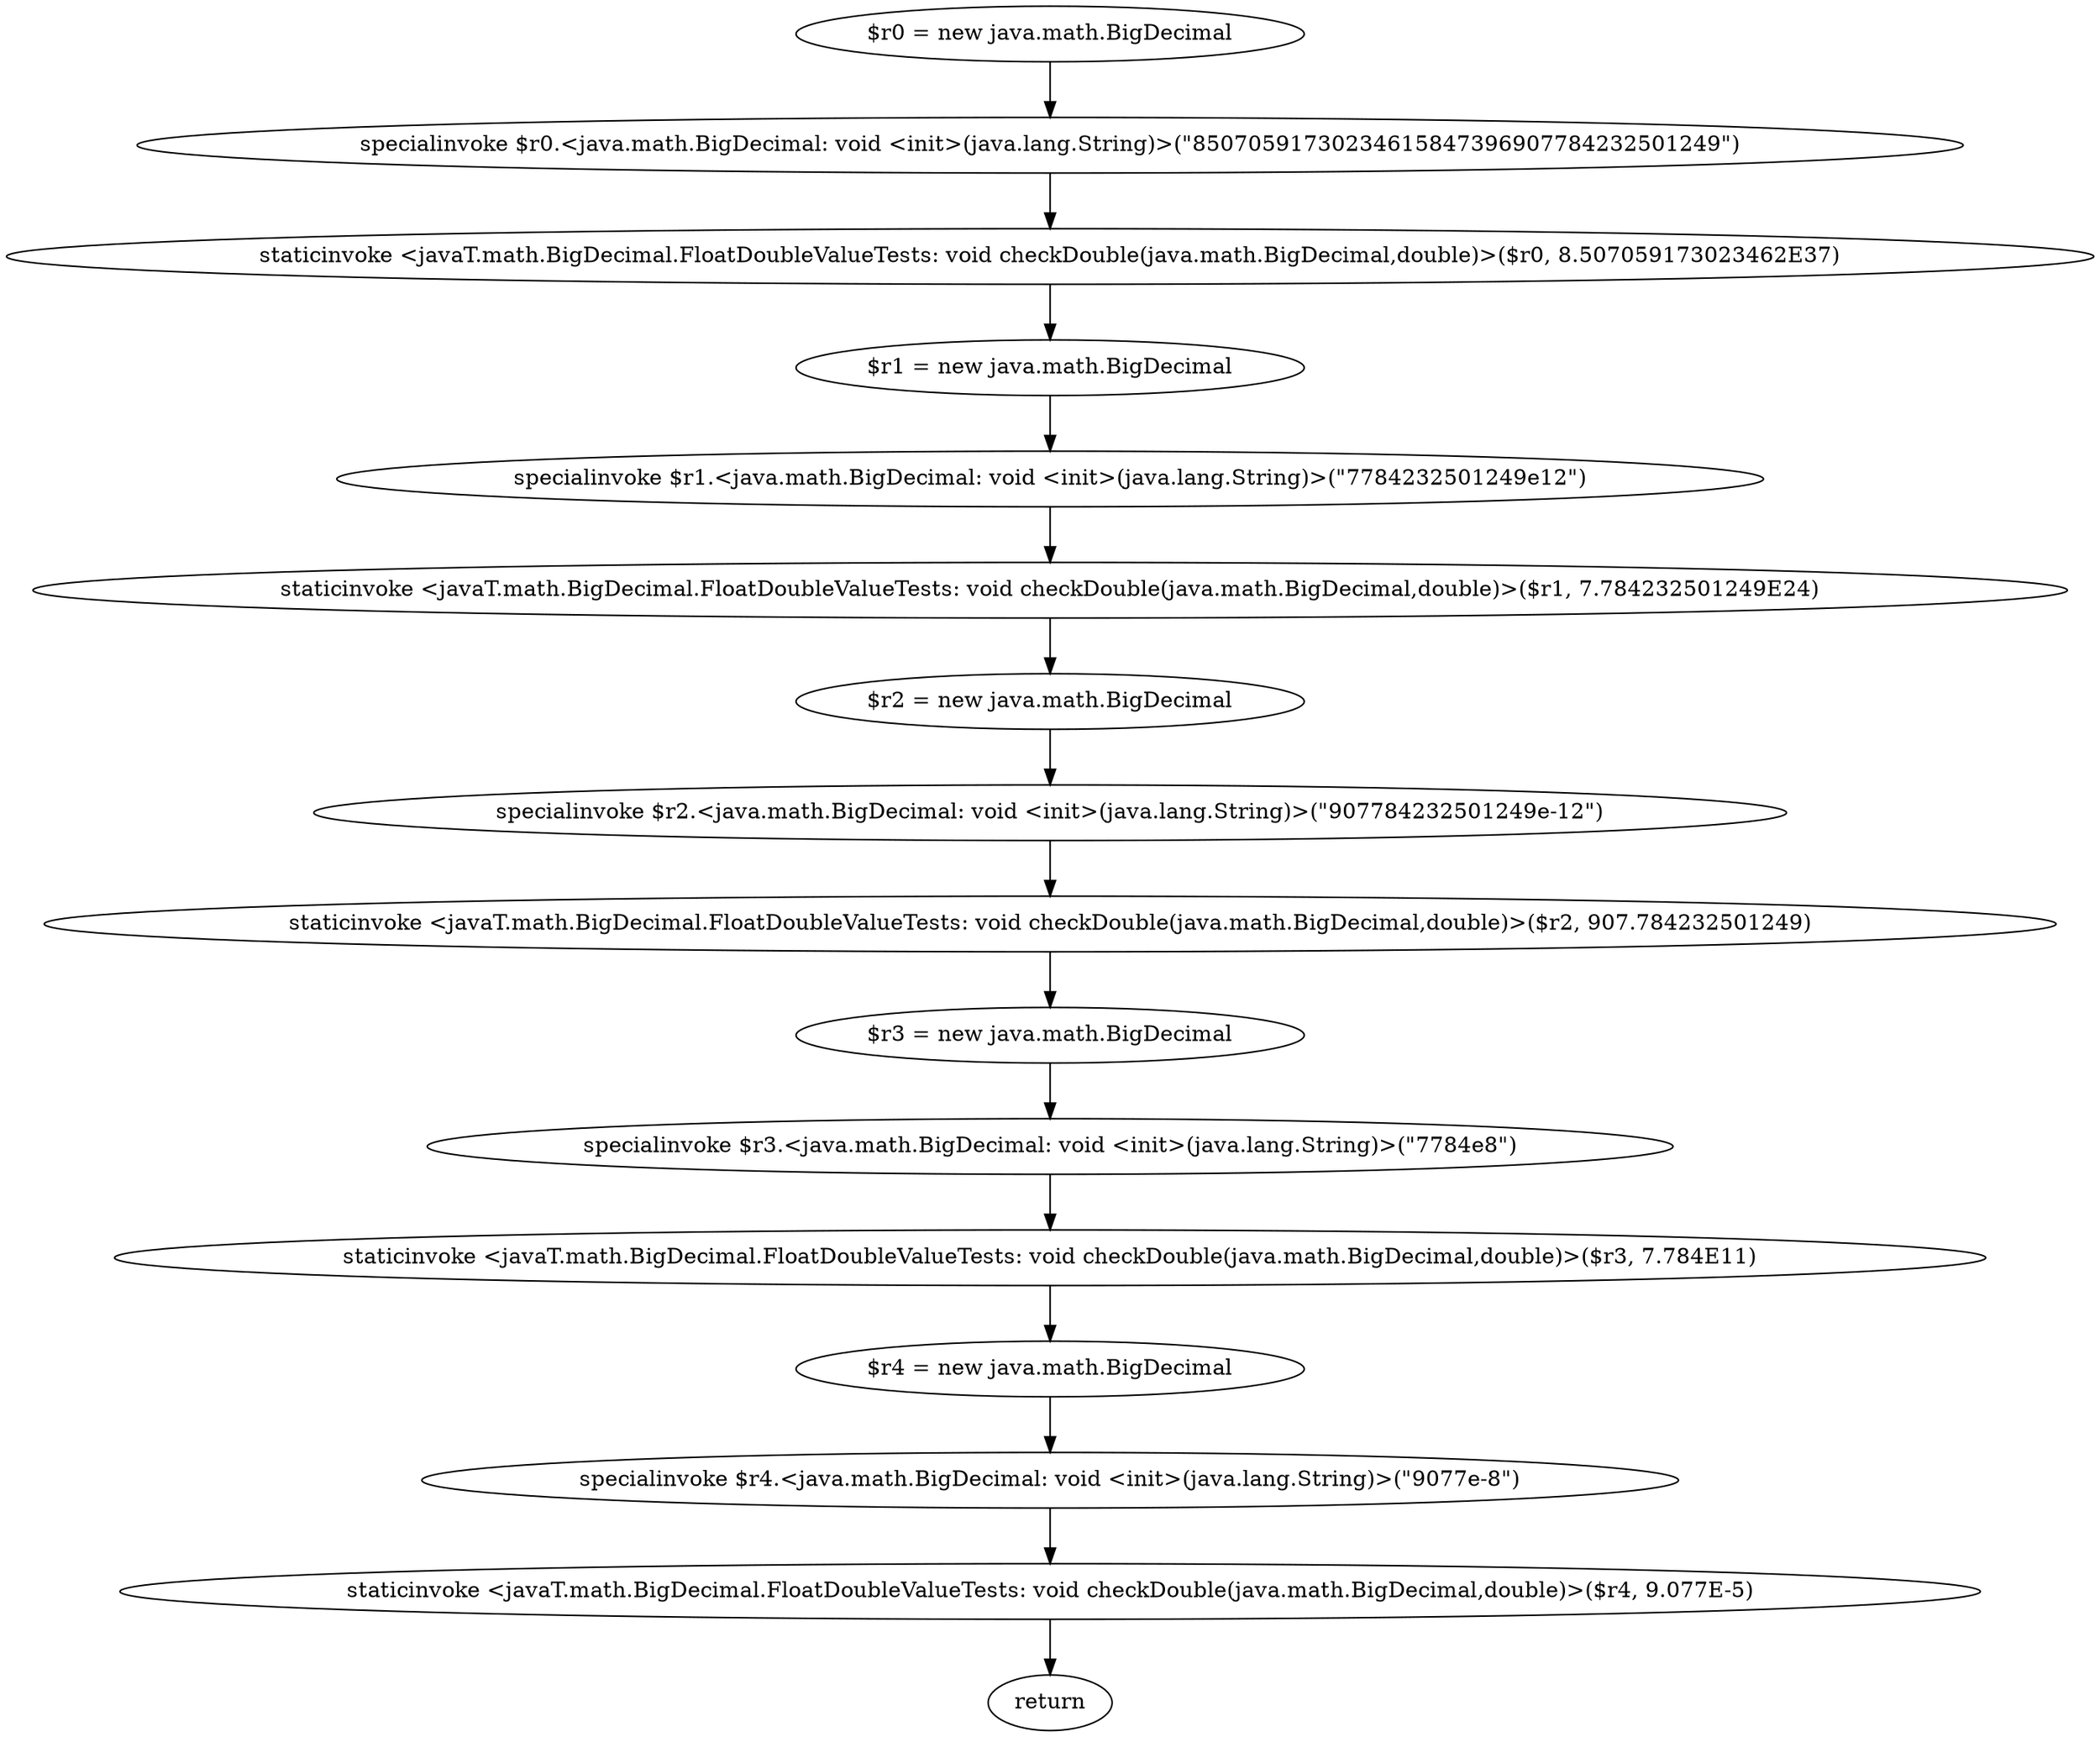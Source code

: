 digraph "unitGraph" {
    "$r0 = new java.math.BigDecimal"
    "specialinvoke $r0.<java.math.BigDecimal: void <init>(java.lang.String)>(\"85070591730234615847396907784232501249\")"
    "staticinvoke <javaT.math.BigDecimal.FloatDoubleValueTests: void checkDouble(java.math.BigDecimal,double)>($r0, 8.507059173023462E37)"
    "$r1 = new java.math.BigDecimal"
    "specialinvoke $r1.<java.math.BigDecimal: void <init>(java.lang.String)>(\"7784232501249e12\")"
    "staticinvoke <javaT.math.BigDecimal.FloatDoubleValueTests: void checkDouble(java.math.BigDecimal,double)>($r1, 7.784232501249E24)"
    "$r2 = new java.math.BigDecimal"
    "specialinvoke $r2.<java.math.BigDecimal: void <init>(java.lang.String)>(\"907784232501249e-12\")"
    "staticinvoke <javaT.math.BigDecimal.FloatDoubleValueTests: void checkDouble(java.math.BigDecimal,double)>($r2, 907.784232501249)"
    "$r3 = new java.math.BigDecimal"
    "specialinvoke $r3.<java.math.BigDecimal: void <init>(java.lang.String)>(\"7784e8\")"
    "staticinvoke <javaT.math.BigDecimal.FloatDoubleValueTests: void checkDouble(java.math.BigDecimal,double)>($r3, 7.784E11)"
    "$r4 = new java.math.BigDecimal"
    "specialinvoke $r4.<java.math.BigDecimal: void <init>(java.lang.String)>(\"9077e-8\")"
    "staticinvoke <javaT.math.BigDecimal.FloatDoubleValueTests: void checkDouble(java.math.BigDecimal,double)>($r4, 9.077E-5)"
    "return"
    "$r0 = new java.math.BigDecimal"->"specialinvoke $r0.<java.math.BigDecimal: void <init>(java.lang.String)>(\"85070591730234615847396907784232501249\")";
    "specialinvoke $r0.<java.math.BigDecimal: void <init>(java.lang.String)>(\"85070591730234615847396907784232501249\")"->"staticinvoke <javaT.math.BigDecimal.FloatDoubleValueTests: void checkDouble(java.math.BigDecimal,double)>($r0, 8.507059173023462E37)";
    "staticinvoke <javaT.math.BigDecimal.FloatDoubleValueTests: void checkDouble(java.math.BigDecimal,double)>($r0, 8.507059173023462E37)"->"$r1 = new java.math.BigDecimal";
    "$r1 = new java.math.BigDecimal"->"specialinvoke $r1.<java.math.BigDecimal: void <init>(java.lang.String)>(\"7784232501249e12\")";
    "specialinvoke $r1.<java.math.BigDecimal: void <init>(java.lang.String)>(\"7784232501249e12\")"->"staticinvoke <javaT.math.BigDecimal.FloatDoubleValueTests: void checkDouble(java.math.BigDecimal,double)>($r1, 7.784232501249E24)";
    "staticinvoke <javaT.math.BigDecimal.FloatDoubleValueTests: void checkDouble(java.math.BigDecimal,double)>($r1, 7.784232501249E24)"->"$r2 = new java.math.BigDecimal";
    "$r2 = new java.math.BigDecimal"->"specialinvoke $r2.<java.math.BigDecimal: void <init>(java.lang.String)>(\"907784232501249e-12\")";
    "specialinvoke $r2.<java.math.BigDecimal: void <init>(java.lang.String)>(\"907784232501249e-12\")"->"staticinvoke <javaT.math.BigDecimal.FloatDoubleValueTests: void checkDouble(java.math.BigDecimal,double)>($r2, 907.784232501249)";
    "staticinvoke <javaT.math.BigDecimal.FloatDoubleValueTests: void checkDouble(java.math.BigDecimal,double)>($r2, 907.784232501249)"->"$r3 = new java.math.BigDecimal";
    "$r3 = new java.math.BigDecimal"->"specialinvoke $r3.<java.math.BigDecimal: void <init>(java.lang.String)>(\"7784e8\")";
    "specialinvoke $r3.<java.math.BigDecimal: void <init>(java.lang.String)>(\"7784e8\")"->"staticinvoke <javaT.math.BigDecimal.FloatDoubleValueTests: void checkDouble(java.math.BigDecimal,double)>($r3, 7.784E11)";
    "staticinvoke <javaT.math.BigDecimal.FloatDoubleValueTests: void checkDouble(java.math.BigDecimal,double)>($r3, 7.784E11)"->"$r4 = new java.math.BigDecimal";
    "$r4 = new java.math.BigDecimal"->"specialinvoke $r4.<java.math.BigDecimal: void <init>(java.lang.String)>(\"9077e-8\")";
    "specialinvoke $r4.<java.math.BigDecimal: void <init>(java.lang.String)>(\"9077e-8\")"->"staticinvoke <javaT.math.BigDecimal.FloatDoubleValueTests: void checkDouble(java.math.BigDecimal,double)>($r4, 9.077E-5)";
    "staticinvoke <javaT.math.BigDecimal.FloatDoubleValueTests: void checkDouble(java.math.BigDecimal,double)>($r4, 9.077E-5)"->"return";
}
